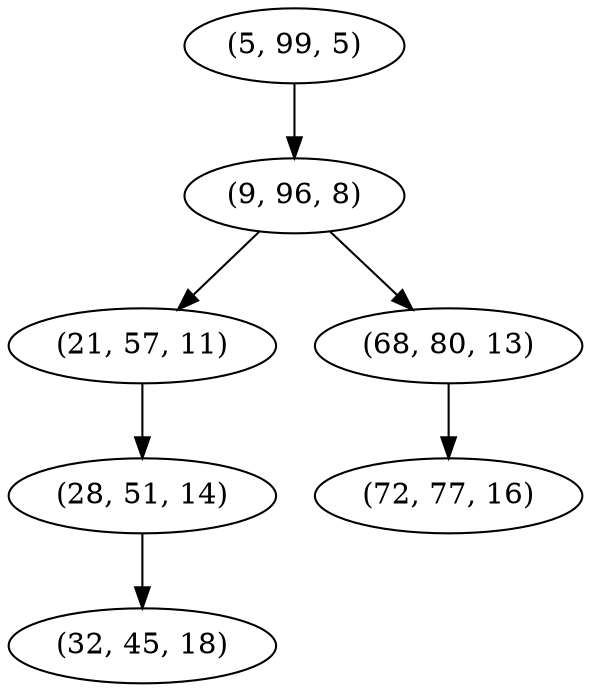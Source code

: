 digraph tree {
    "(5, 99, 5)";
    "(9, 96, 8)";
    "(21, 57, 11)";
    "(28, 51, 14)";
    "(32, 45, 18)";
    "(68, 80, 13)";
    "(72, 77, 16)";
    "(5, 99, 5)" -> "(9, 96, 8)";
    "(9, 96, 8)" -> "(21, 57, 11)";
    "(9, 96, 8)" -> "(68, 80, 13)";
    "(21, 57, 11)" -> "(28, 51, 14)";
    "(28, 51, 14)" -> "(32, 45, 18)";
    "(68, 80, 13)" -> "(72, 77, 16)";
}
